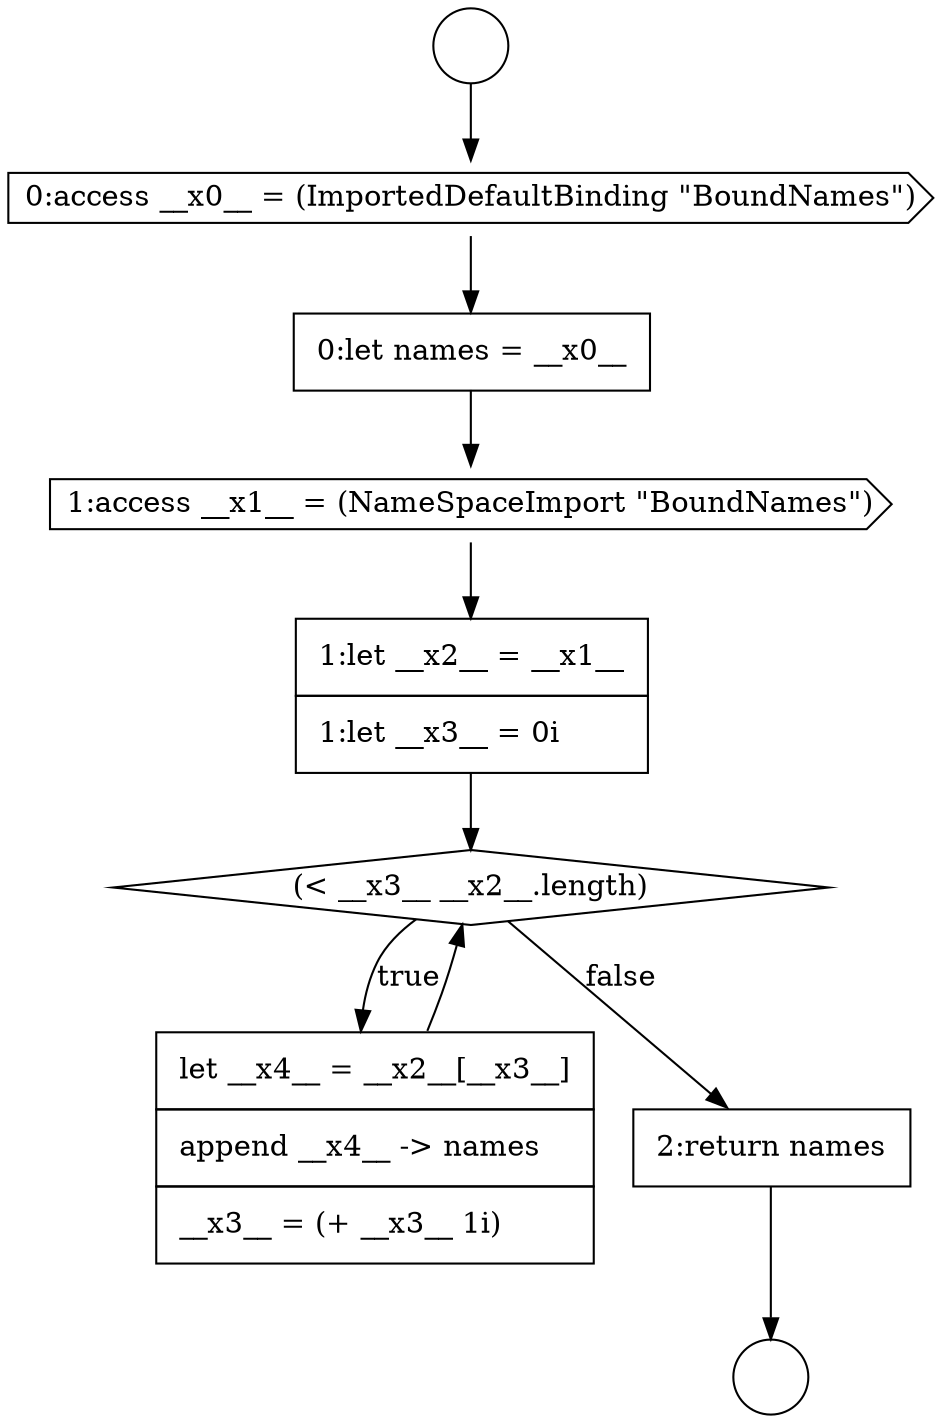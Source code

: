 digraph {
  node9571 [shape=cds, label=<<font color="black">0:access __x0__ = (ImportedDefaultBinding &quot;BoundNames&quot;)</font>> color="black" fillcolor="white" style=filled]
  node9576 [shape=none, margin=0, label=<<font color="black">
    <table border="0" cellborder="1" cellspacing="0" cellpadding="10">
      <tr><td align="left">let __x4__ = __x2__[__x3__]</td></tr>
      <tr><td align="left">append __x4__ -&gt; names</td></tr>
      <tr><td align="left">__x3__ = (+ __x3__ 1i)</td></tr>
    </table>
  </font>> color="black" fillcolor="white" style=filled]
  node9577 [shape=none, margin=0, label=<<font color="black">
    <table border="0" cellborder="1" cellspacing="0" cellpadding="10">
      <tr><td align="left">2:return names</td></tr>
    </table>
  </font>> color="black" fillcolor="white" style=filled]
  node9574 [shape=none, margin=0, label=<<font color="black">
    <table border="0" cellborder="1" cellspacing="0" cellpadding="10">
      <tr><td align="left">1:let __x2__ = __x1__</td></tr>
      <tr><td align="left">1:let __x3__ = 0i</td></tr>
    </table>
  </font>> color="black" fillcolor="white" style=filled]
  node9569 [shape=circle label=" " color="black" fillcolor="white" style=filled]
  node9573 [shape=cds, label=<<font color="black">1:access __x1__ = (NameSpaceImport &quot;BoundNames&quot;)</font>> color="black" fillcolor="white" style=filled]
  node9572 [shape=none, margin=0, label=<<font color="black">
    <table border="0" cellborder="1" cellspacing="0" cellpadding="10">
      <tr><td align="left">0:let names = __x0__</td></tr>
    </table>
  </font>> color="black" fillcolor="white" style=filled]
  node9575 [shape=diamond, label=<<font color="black">(&lt; __x3__ __x2__.length)</font>> color="black" fillcolor="white" style=filled]
  node9570 [shape=circle label=" " color="black" fillcolor="white" style=filled]
  node9573 -> node9574 [ color="black"]
  node9569 -> node9571 [ color="black"]
  node9572 -> node9573 [ color="black"]
  node9575 -> node9576 [label=<<font color="black">true</font>> color="black"]
  node9575 -> node9577 [label=<<font color="black">false</font>> color="black"]
  node9571 -> node9572 [ color="black"]
  node9576 -> node9575 [ color="black"]
  node9574 -> node9575 [ color="black"]
  node9577 -> node9570 [ color="black"]
}
